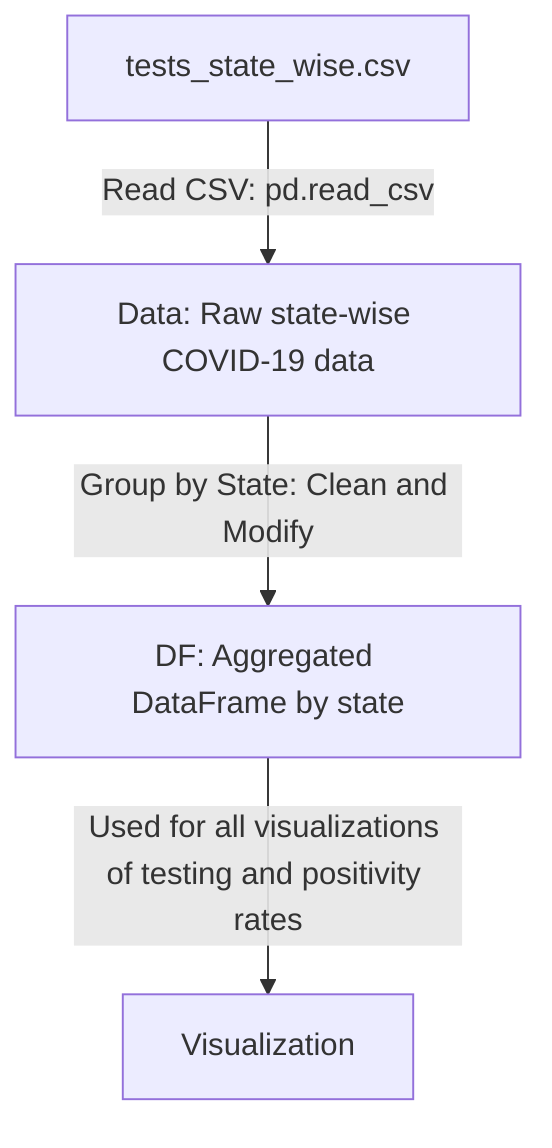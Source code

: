 flowchart TD

    %% Node for Reading CSV file
data_file["tests_state_wise.csv"] 
    %% Node for DataFrame containing raw COVID-19 data
    data["Data: Raw state-wise COVID-19 data"]
    
    %% Node for Aggregated DataFrame
    df["DF: Aggregated DataFrame by state"]
    
    %% Data Flow
    data_file -->|"Read CSV: pd.read_csv"| data
    data -->|"Group by State: Clean and Modify"| df
    
    %% Visualizations note
    df -->|"Used for all visualizations of testing and positivity rates"| Visualization